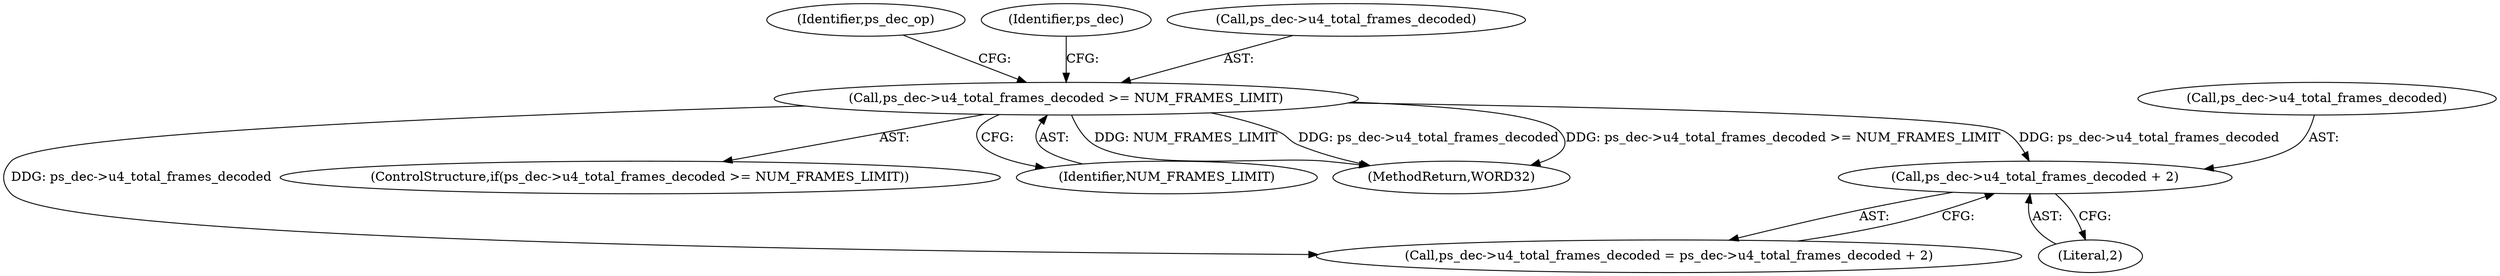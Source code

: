 digraph "0_Android_33ef7de9ddc8ea7eb9cbc440d1cf89957a0c267b@pointer" {
"1001999" [label="(Call,ps_dec->u4_total_frames_decoded + 2)"];
"1000456" [label="(Call,ps_dec->u4_total_frames_decoded >= NUM_FRAMES_LIMIT)"];
"1002003" [label="(Literal,2)"];
"1000456" [label="(Call,ps_dec->u4_total_frames_decoded >= NUM_FRAMES_LIMIT)"];
"1000464" [label="(Identifier,ps_dec_op)"];
"1000471" [label="(Identifier,ps_dec)"];
"1002000" [label="(Call,ps_dec->u4_total_frames_decoded)"];
"1000457" [label="(Call,ps_dec->u4_total_frames_decoded)"];
"1001999" [label="(Call,ps_dec->u4_total_frames_decoded + 2)"];
"1001995" [label="(Call,ps_dec->u4_total_frames_decoded = ps_dec->u4_total_frames_decoded + 2)"];
"1000455" [label="(ControlStructure,if(ps_dec->u4_total_frames_decoded >= NUM_FRAMES_LIMIT))"];
"1000460" [label="(Identifier,NUM_FRAMES_LIMIT)"];
"1002186" [label="(MethodReturn,WORD32)"];
"1001999" -> "1001995"  [label="AST: "];
"1001999" -> "1002003"  [label="CFG: "];
"1002000" -> "1001999"  [label="AST: "];
"1002003" -> "1001999"  [label="AST: "];
"1001995" -> "1001999"  [label="CFG: "];
"1000456" -> "1001999"  [label="DDG: ps_dec->u4_total_frames_decoded"];
"1000456" -> "1000455"  [label="AST: "];
"1000456" -> "1000460"  [label="CFG: "];
"1000457" -> "1000456"  [label="AST: "];
"1000460" -> "1000456"  [label="AST: "];
"1000464" -> "1000456"  [label="CFG: "];
"1000471" -> "1000456"  [label="CFG: "];
"1000456" -> "1002186"  [label="DDG: NUM_FRAMES_LIMIT"];
"1000456" -> "1002186"  [label="DDG: ps_dec->u4_total_frames_decoded"];
"1000456" -> "1002186"  [label="DDG: ps_dec->u4_total_frames_decoded >= NUM_FRAMES_LIMIT"];
"1000456" -> "1001995"  [label="DDG: ps_dec->u4_total_frames_decoded"];
}
